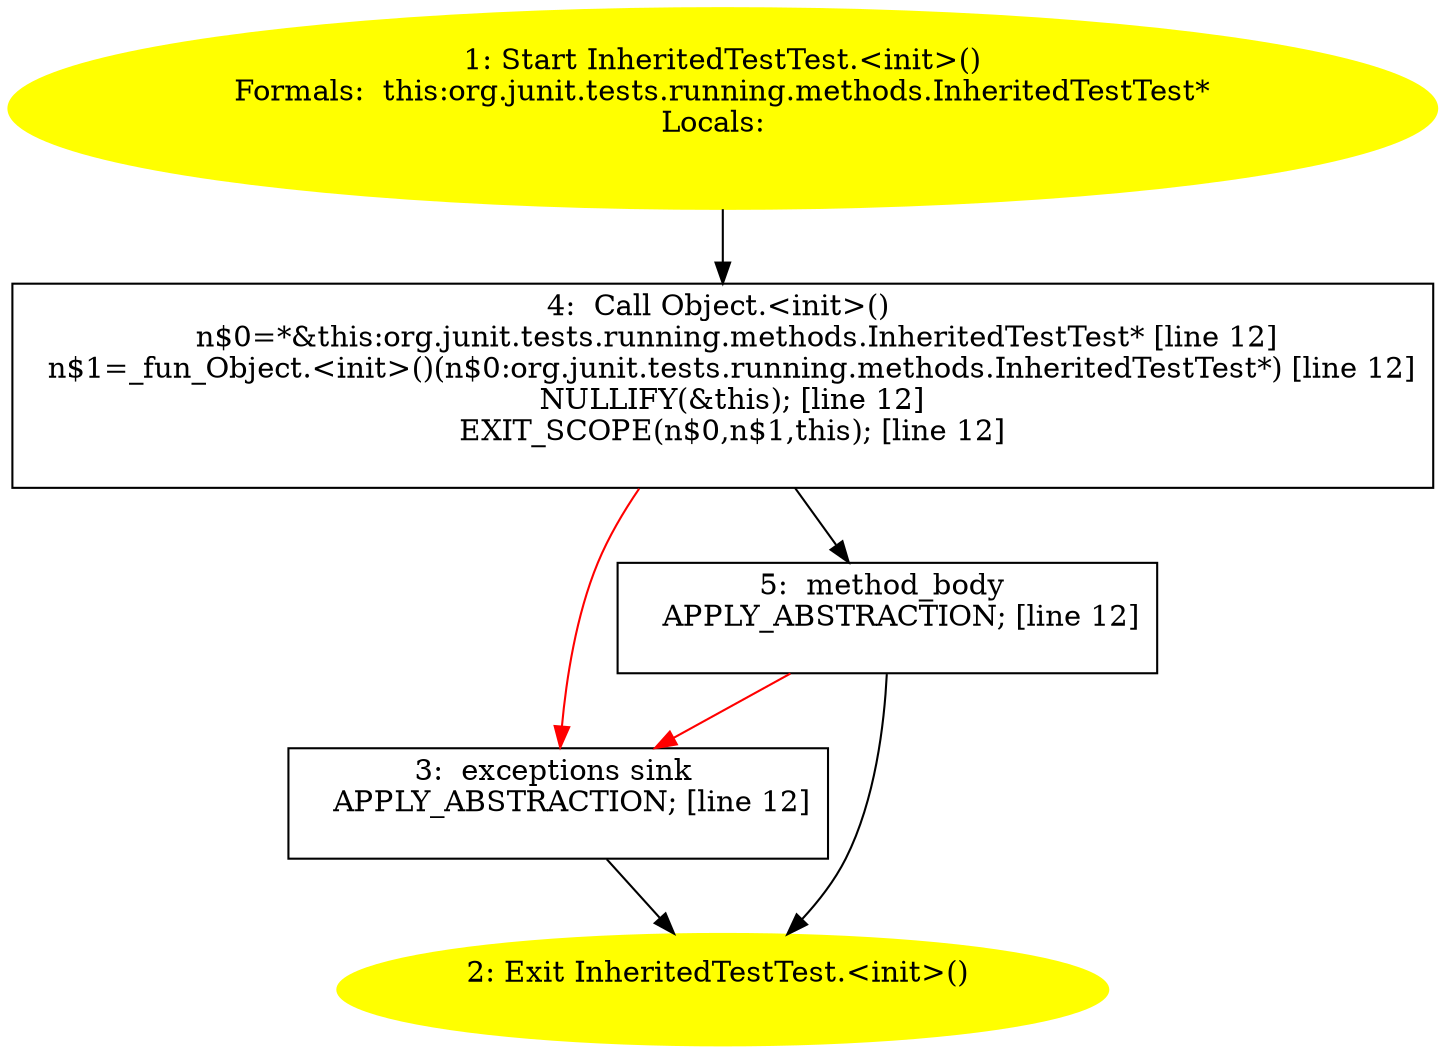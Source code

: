 /* @generated */
digraph cfg {
"org.junit.tests.running.methods.InheritedTestTest.<init>().834814207068e6fa6cddf02c0f6b4c5b_1" [label="1: Start InheritedTestTest.<init>()\nFormals:  this:org.junit.tests.running.methods.InheritedTestTest*\nLocals:  \n  " color=yellow style=filled]
	

	 "org.junit.tests.running.methods.InheritedTestTest.<init>().834814207068e6fa6cddf02c0f6b4c5b_1" -> "org.junit.tests.running.methods.InheritedTestTest.<init>().834814207068e6fa6cddf02c0f6b4c5b_4" ;
"org.junit.tests.running.methods.InheritedTestTest.<init>().834814207068e6fa6cddf02c0f6b4c5b_2" [label="2: Exit InheritedTestTest.<init>() \n  " color=yellow style=filled]
	

"org.junit.tests.running.methods.InheritedTestTest.<init>().834814207068e6fa6cddf02c0f6b4c5b_3" [label="3:  exceptions sink \n   APPLY_ABSTRACTION; [line 12]\n " shape="box"]
	

	 "org.junit.tests.running.methods.InheritedTestTest.<init>().834814207068e6fa6cddf02c0f6b4c5b_3" -> "org.junit.tests.running.methods.InheritedTestTest.<init>().834814207068e6fa6cddf02c0f6b4c5b_2" ;
"org.junit.tests.running.methods.InheritedTestTest.<init>().834814207068e6fa6cddf02c0f6b4c5b_4" [label="4:  Call Object.<init>() \n   n$0=*&this:org.junit.tests.running.methods.InheritedTestTest* [line 12]\n  n$1=_fun_Object.<init>()(n$0:org.junit.tests.running.methods.InheritedTestTest*) [line 12]\n  NULLIFY(&this); [line 12]\n  EXIT_SCOPE(n$0,n$1,this); [line 12]\n " shape="box"]
	

	 "org.junit.tests.running.methods.InheritedTestTest.<init>().834814207068e6fa6cddf02c0f6b4c5b_4" -> "org.junit.tests.running.methods.InheritedTestTest.<init>().834814207068e6fa6cddf02c0f6b4c5b_5" ;
	 "org.junit.tests.running.methods.InheritedTestTest.<init>().834814207068e6fa6cddf02c0f6b4c5b_4" -> "org.junit.tests.running.methods.InheritedTestTest.<init>().834814207068e6fa6cddf02c0f6b4c5b_3" [color="red" ];
"org.junit.tests.running.methods.InheritedTestTest.<init>().834814207068e6fa6cddf02c0f6b4c5b_5" [label="5:  method_body \n   APPLY_ABSTRACTION; [line 12]\n " shape="box"]
	

	 "org.junit.tests.running.methods.InheritedTestTest.<init>().834814207068e6fa6cddf02c0f6b4c5b_5" -> "org.junit.tests.running.methods.InheritedTestTest.<init>().834814207068e6fa6cddf02c0f6b4c5b_2" ;
	 "org.junit.tests.running.methods.InheritedTestTest.<init>().834814207068e6fa6cddf02c0f6b4c5b_5" -> "org.junit.tests.running.methods.InheritedTestTest.<init>().834814207068e6fa6cddf02c0f6b4c5b_3" [color="red" ];
}

